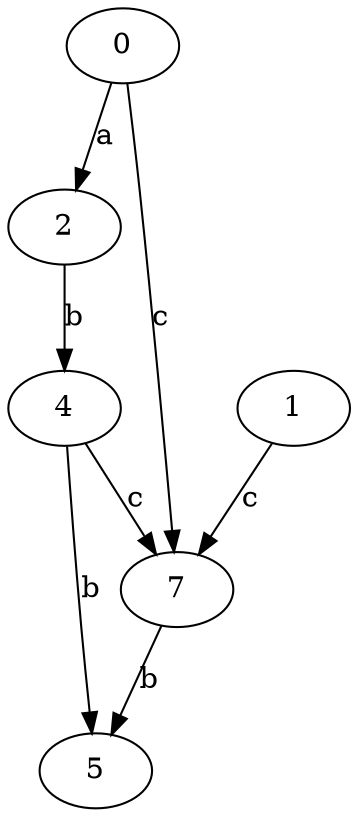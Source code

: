strict digraph  {
0;
1;
2;
4;
5;
7;
0 -> 2  [label=a];
0 -> 7  [label=c];
1 -> 7  [label=c];
2 -> 4  [label=b];
4 -> 5  [label=b];
4 -> 7  [label=c];
7 -> 5  [label=b];
}
